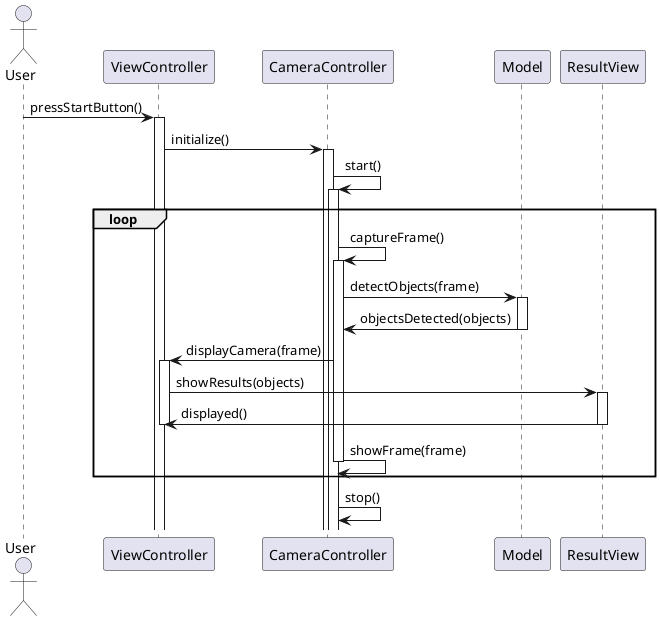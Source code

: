 @startuml Sơ đồ tuần tự
actor User

User -> ViewController: pressStartButton()
activate ViewController
ViewController -> CameraController: initialize()
activate CameraController
CameraController -> CameraController: start()
activate CameraController
loop
    CameraController -> CameraController: captureFrame()
    activate CameraController
    CameraController -> Model: detectObjects(frame)
    activate Model
    Model -> CameraController: objectsDetected(objects)
    deactivate Model
    CameraController -> ViewController: displayCamera(frame)
    activate ViewController
    ViewController -> ResultView: showResults(objects)
    activate ResultView
    ResultView -> ViewController: displayed()
    deactivate ResultView
    deactivate ViewController
    CameraController -> CameraController: showFrame(frame)
    deactivate CameraController
end
CameraController -> CameraController: stop()
@enduml
